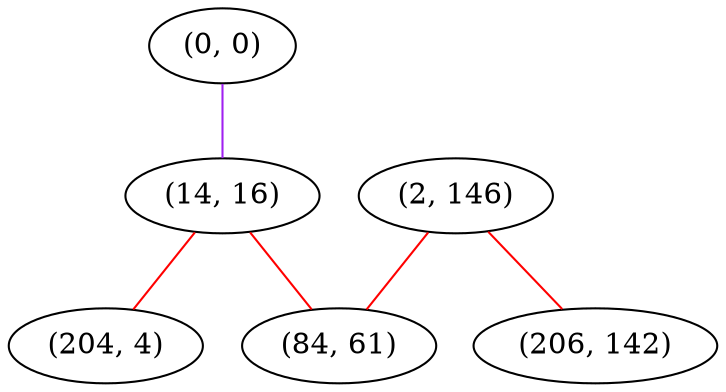 graph "" {
"(0, 0)";
"(14, 16)";
"(2, 146)";
"(84, 61)";
"(204, 4)";
"(206, 142)";
"(0, 0)" -- "(14, 16)"  [color=purple, key=0, weight=4];
"(14, 16)" -- "(84, 61)"  [color=red, key=0, weight=1];
"(14, 16)" -- "(204, 4)"  [color=red, key=0, weight=1];
"(2, 146)" -- "(84, 61)"  [color=red, key=0, weight=1];
"(2, 146)" -- "(206, 142)"  [color=red, key=0, weight=1];
}
